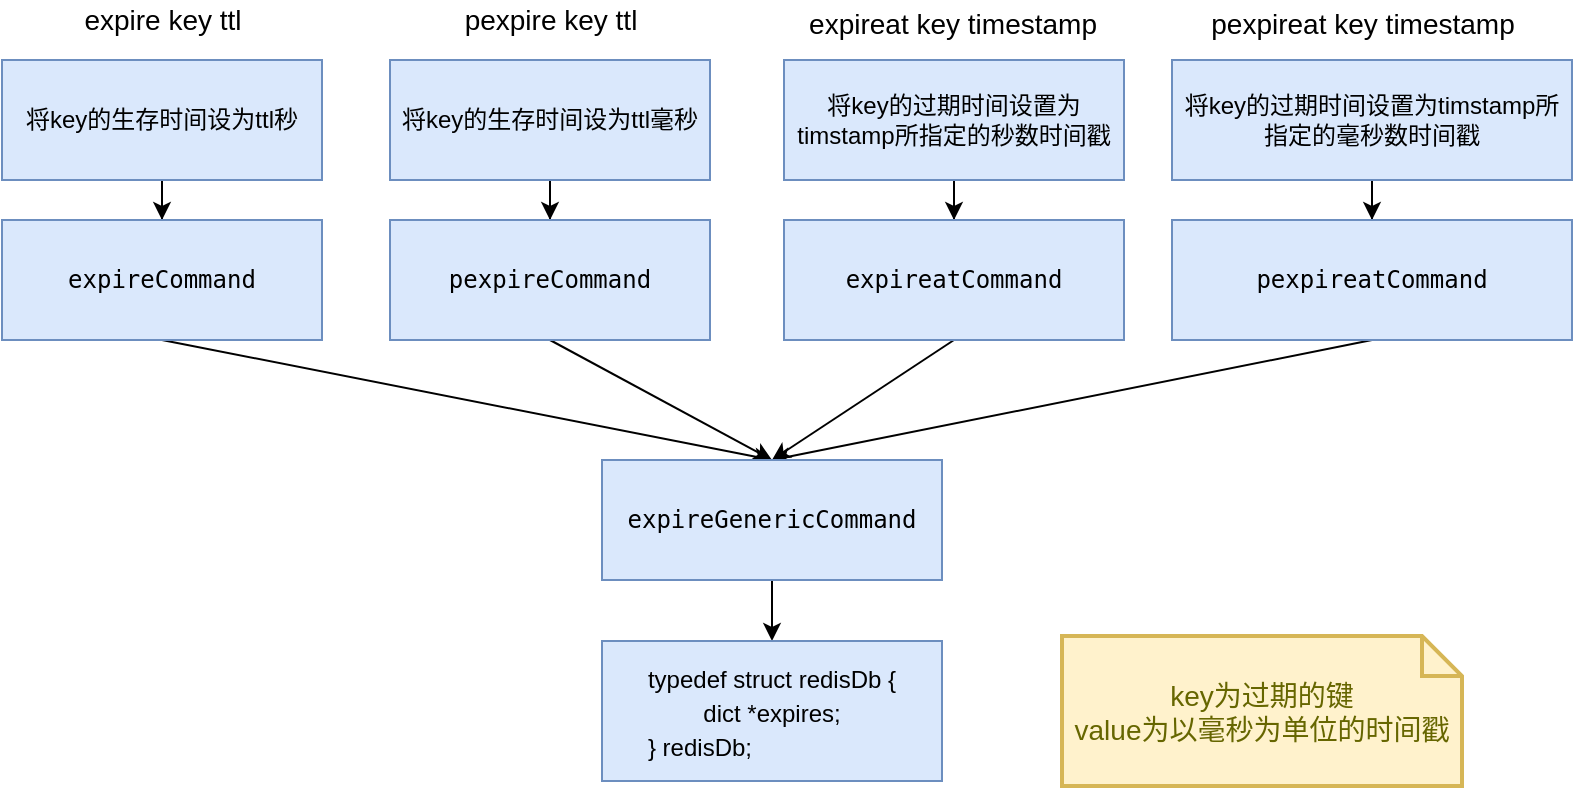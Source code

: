 <mxfile version="15.8.4" type="device"><diagram id="Dm3NaJqHUtxl77QATrJs" name="第 1 页"><mxGraphModel dx="946" dy="625" grid="1" gridSize="10" guides="1" tooltips="1" connect="1" arrows="1" fold="1" page="1" pageScale="1" pageWidth="827" pageHeight="1169" math="0" shadow="0"><root><mxCell id="0"/><mxCell id="1" parent="0"/><mxCell id="BRhevjZTu_Z6keSNTOIi-14" value="" style="edgeStyle=orthogonalEdgeStyle;rounded=0;orthogonalLoop=1;jettySize=auto;html=1;fontSize=14;" edge="1" parent="1" source="BRhevjZTu_Z6keSNTOIi-1" target="BRhevjZTu_Z6keSNTOIi-10"><mxGeometry relative="1" as="geometry"/></mxCell><mxCell id="BRhevjZTu_Z6keSNTOIi-1" value="将key的生存时间设为ttl秒" style="rounded=0;whiteSpace=wrap;html=1;fillColor=#dae8fc;strokeColor=#6c8ebf;" vertex="1" parent="1"><mxGeometry x="150" y="160" width="160" height="60" as="geometry"/></mxCell><mxCell id="BRhevjZTu_Z6keSNTOIi-15" value="" style="edgeStyle=orthogonalEdgeStyle;rounded=0;orthogonalLoop=1;jettySize=auto;html=1;fontSize=14;" edge="1" parent="1" source="BRhevjZTu_Z6keSNTOIi-2" target="BRhevjZTu_Z6keSNTOIi-11"><mxGeometry relative="1" as="geometry"/></mxCell><mxCell id="BRhevjZTu_Z6keSNTOIi-2" value="将key的生存时间设为ttl毫秒" style="rounded=0;whiteSpace=wrap;html=1;fillColor=#dae8fc;strokeColor=#6c8ebf;" vertex="1" parent="1"><mxGeometry x="344" y="160" width="160" height="60" as="geometry"/></mxCell><mxCell id="BRhevjZTu_Z6keSNTOIi-16" value="" style="edgeStyle=orthogonalEdgeStyle;rounded=0;orthogonalLoop=1;jettySize=auto;html=1;fontSize=14;" edge="1" parent="1" source="BRhevjZTu_Z6keSNTOIi-3" target="BRhevjZTu_Z6keSNTOIi-12"><mxGeometry relative="1" as="geometry"/></mxCell><mxCell id="BRhevjZTu_Z6keSNTOIi-3" value="将key的过期时间设置为timstamp所指定的秒数时间戳" style="rounded=0;whiteSpace=wrap;html=1;fillColor=#dae8fc;strokeColor=#6c8ebf;" vertex="1" parent="1"><mxGeometry x="541" y="160" width="170" height="60" as="geometry"/></mxCell><mxCell id="BRhevjZTu_Z6keSNTOIi-17" value="" style="edgeStyle=orthogonalEdgeStyle;rounded=0;orthogonalLoop=1;jettySize=auto;html=1;fontSize=14;" edge="1" parent="1" source="BRhevjZTu_Z6keSNTOIi-4" target="BRhevjZTu_Z6keSNTOIi-13"><mxGeometry relative="1" as="geometry"/></mxCell><mxCell id="BRhevjZTu_Z6keSNTOIi-4" value="将key的过期时间设置为timstamp所指定的毫秒数时间戳" style="rounded=0;whiteSpace=wrap;html=1;fillColor=#dae8fc;strokeColor=#6c8ebf;" vertex="1" parent="1"><mxGeometry x="735" y="160" width="200" height="60" as="geometry"/></mxCell><mxCell id="BRhevjZTu_Z6keSNTOIi-5" value="&lt;span&gt;expire key ttl&lt;/span&gt;" style="text;html=1;align=center;verticalAlign=middle;resizable=0;points=[];autosize=1;strokeColor=none;fillColor=none;fontSize=14;" vertex="1" parent="1"><mxGeometry x="185" y="130" width="90" height="20" as="geometry"/></mxCell><mxCell id="BRhevjZTu_Z6keSNTOIi-6" value="&lt;span&gt;pexpire key ttl&lt;/span&gt;" style="text;html=1;align=center;verticalAlign=middle;resizable=0;points=[];autosize=1;strokeColor=none;fillColor=none;fontSize=14;" vertex="1" parent="1"><mxGeometry x="374" y="130" width="100" height="20" as="geometry"/></mxCell><mxCell id="BRhevjZTu_Z6keSNTOIi-7" value="&lt;span&gt;expireat key timestamp&lt;/span&gt;" style="text;html=1;align=center;verticalAlign=middle;resizable=0;points=[];autosize=1;strokeColor=none;fillColor=none;fontSize=14;" vertex="1" parent="1"><mxGeometry x="545" y="132" width="160" height="20" as="geometry"/></mxCell><mxCell id="BRhevjZTu_Z6keSNTOIi-8" value="&lt;span&gt;pexpireat key timestamp&lt;/span&gt;" style="text;html=1;align=center;verticalAlign=middle;resizable=0;points=[];autosize=1;strokeColor=none;fillColor=none;fontSize=14;" vertex="1" parent="1"><mxGeometry x="745" y="132" width="170" height="20" as="geometry"/></mxCell><mxCell id="BRhevjZTu_Z6keSNTOIi-38" style="edgeStyle=none;rounded=0;orthogonalLoop=1;jettySize=auto;html=1;exitX=0.5;exitY=1;exitDx=0;exitDy=0;entryX=0.5;entryY=0;entryDx=0;entryDy=0;fontSize=12;" edge="1" parent="1" source="BRhevjZTu_Z6keSNTOIi-10" target="BRhevjZTu_Z6keSNTOIi-18"><mxGeometry relative="1" as="geometry"/></mxCell><mxCell id="BRhevjZTu_Z6keSNTOIi-10" value="&lt;pre&gt;expireCommand&lt;/pre&gt;" style="rounded=0;whiteSpace=wrap;html=1;fillColor=#dae8fc;strokeColor=#6c8ebf;" vertex="1" parent="1"><mxGeometry x="150" y="240" width="160" height="60" as="geometry"/></mxCell><mxCell id="BRhevjZTu_Z6keSNTOIi-40" style="edgeStyle=none;rounded=0;orthogonalLoop=1;jettySize=auto;html=1;exitX=0.5;exitY=1;exitDx=0;exitDy=0;entryX=0.5;entryY=0;entryDx=0;entryDy=0;fontSize=12;" edge="1" parent="1" source="BRhevjZTu_Z6keSNTOIi-11" target="BRhevjZTu_Z6keSNTOIi-18"><mxGeometry relative="1" as="geometry"/></mxCell><mxCell id="BRhevjZTu_Z6keSNTOIi-11" value="&lt;pre&gt;pexpireCommand&lt;/pre&gt;" style="rounded=0;whiteSpace=wrap;html=1;fillColor=#dae8fc;strokeColor=#6c8ebf;" vertex="1" parent="1"><mxGeometry x="344" y="240" width="160" height="60" as="geometry"/></mxCell><mxCell id="BRhevjZTu_Z6keSNTOIi-41" style="edgeStyle=none;rounded=0;orthogonalLoop=1;jettySize=auto;html=1;exitX=0.5;exitY=1;exitDx=0;exitDy=0;entryX=0.5;entryY=0;entryDx=0;entryDy=0;fontSize=12;" edge="1" parent="1" source="BRhevjZTu_Z6keSNTOIi-12" target="BRhevjZTu_Z6keSNTOIi-18"><mxGeometry relative="1" as="geometry"/></mxCell><mxCell id="BRhevjZTu_Z6keSNTOIi-12" value="&lt;pre&gt;expireatCommand&lt;/pre&gt;" style="rounded=0;whiteSpace=wrap;html=1;fillColor=#dae8fc;strokeColor=#6c8ebf;" vertex="1" parent="1"><mxGeometry x="541" y="240" width="170" height="60" as="geometry"/></mxCell><mxCell id="BRhevjZTu_Z6keSNTOIi-42" style="edgeStyle=none;rounded=0;orthogonalLoop=1;jettySize=auto;html=1;exitX=0.5;exitY=1;exitDx=0;exitDy=0;entryX=0.5;entryY=0;entryDx=0;entryDy=0;fontSize=12;" edge="1" parent="1" source="BRhevjZTu_Z6keSNTOIi-13" target="BRhevjZTu_Z6keSNTOIi-18"><mxGeometry relative="1" as="geometry"/></mxCell><mxCell id="BRhevjZTu_Z6keSNTOIi-13" value="&lt;pre&gt;pexpireatCommand&lt;/pre&gt;" style="rounded=0;whiteSpace=wrap;html=1;fillColor=#dae8fc;strokeColor=#6c8ebf;" vertex="1" parent="1"><mxGeometry x="735" y="240" width="200" height="60" as="geometry"/></mxCell><mxCell id="BRhevjZTu_Z6keSNTOIi-30" style="edgeStyle=none;rounded=0;orthogonalLoop=1;jettySize=auto;html=1;exitX=0.5;exitY=1;exitDx=0;exitDy=0;entryX=0.5;entryY=0;entryDx=0;entryDy=0;fontSize=12;" edge="1" parent="1" source="BRhevjZTu_Z6keSNTOIi-18" target="BRhevjZTu_Z6keSNTOIi-26"><mxGeometry relative="1" as="geometry"/></mxCell><mxCell id="BRhevjZTu_Z6keSNTOIi-18" value="&lt;pre&gt;&lt;pre&gt;expireGenericCommand&lt;/pre&gt;&lt;/pre&gt;" style="rounded=0;whiteSpace=wrap;html=1;fillColor=#dae8fc;strokeColor=#6c8ebf;" vertex="1" parent="1"><mxGeometry x="450" y="360" width="170" height="60" as="geometry"/></mxCell><mxCell id="BRhevjZTu_Z6keSNTOIi-26" value="&lt;div&gt;&lt;font style=&quot;font-size: 12px&quot;&gt;typedef struct redisDb {&lt;/font&gt;&lt;/div&gt;&lt;div&gt;&lt;font style=&quot;font-size: 12px&quot;&gt;dict *expires;&lt;/font&gt;&lt;/div&gt;&lt;div style=&quot;text-align: left&quot;&gt;&lt;font style=&quot;font-size: 12px&quot;&gt;} redisDb;&lt;/font&gt;&lt;/div&gt;" style="rounded=0;whiteSpace=wrap;html=1;fontSize=14;fillColor=#dae8fc;strokeColor=#6c8ebf;" vertex="1" parent="1"><mxGeometry x="450" y="450.5" width="170" height="70" as="geometry"/></mxCell><mxCell id="BRhevjZTu_Z6keSNTOIi-31" value="key为过期的键&lt;br&gt;value为以毫秒为单位的时间戳" style="shape=note;strokeWidth=2;fontSize=14;size=20;whiteSpace=wrap;html=1;fillColor=#fff2cc;strokeColor=#d6b656;fontColor=#666600;align=center;" vertex="1" parent="1"><mxGeometry x="680" y="448" width="200" height="75" as="geometry"/></mxCell></root></mxGraphModel></diagram></mxfile>